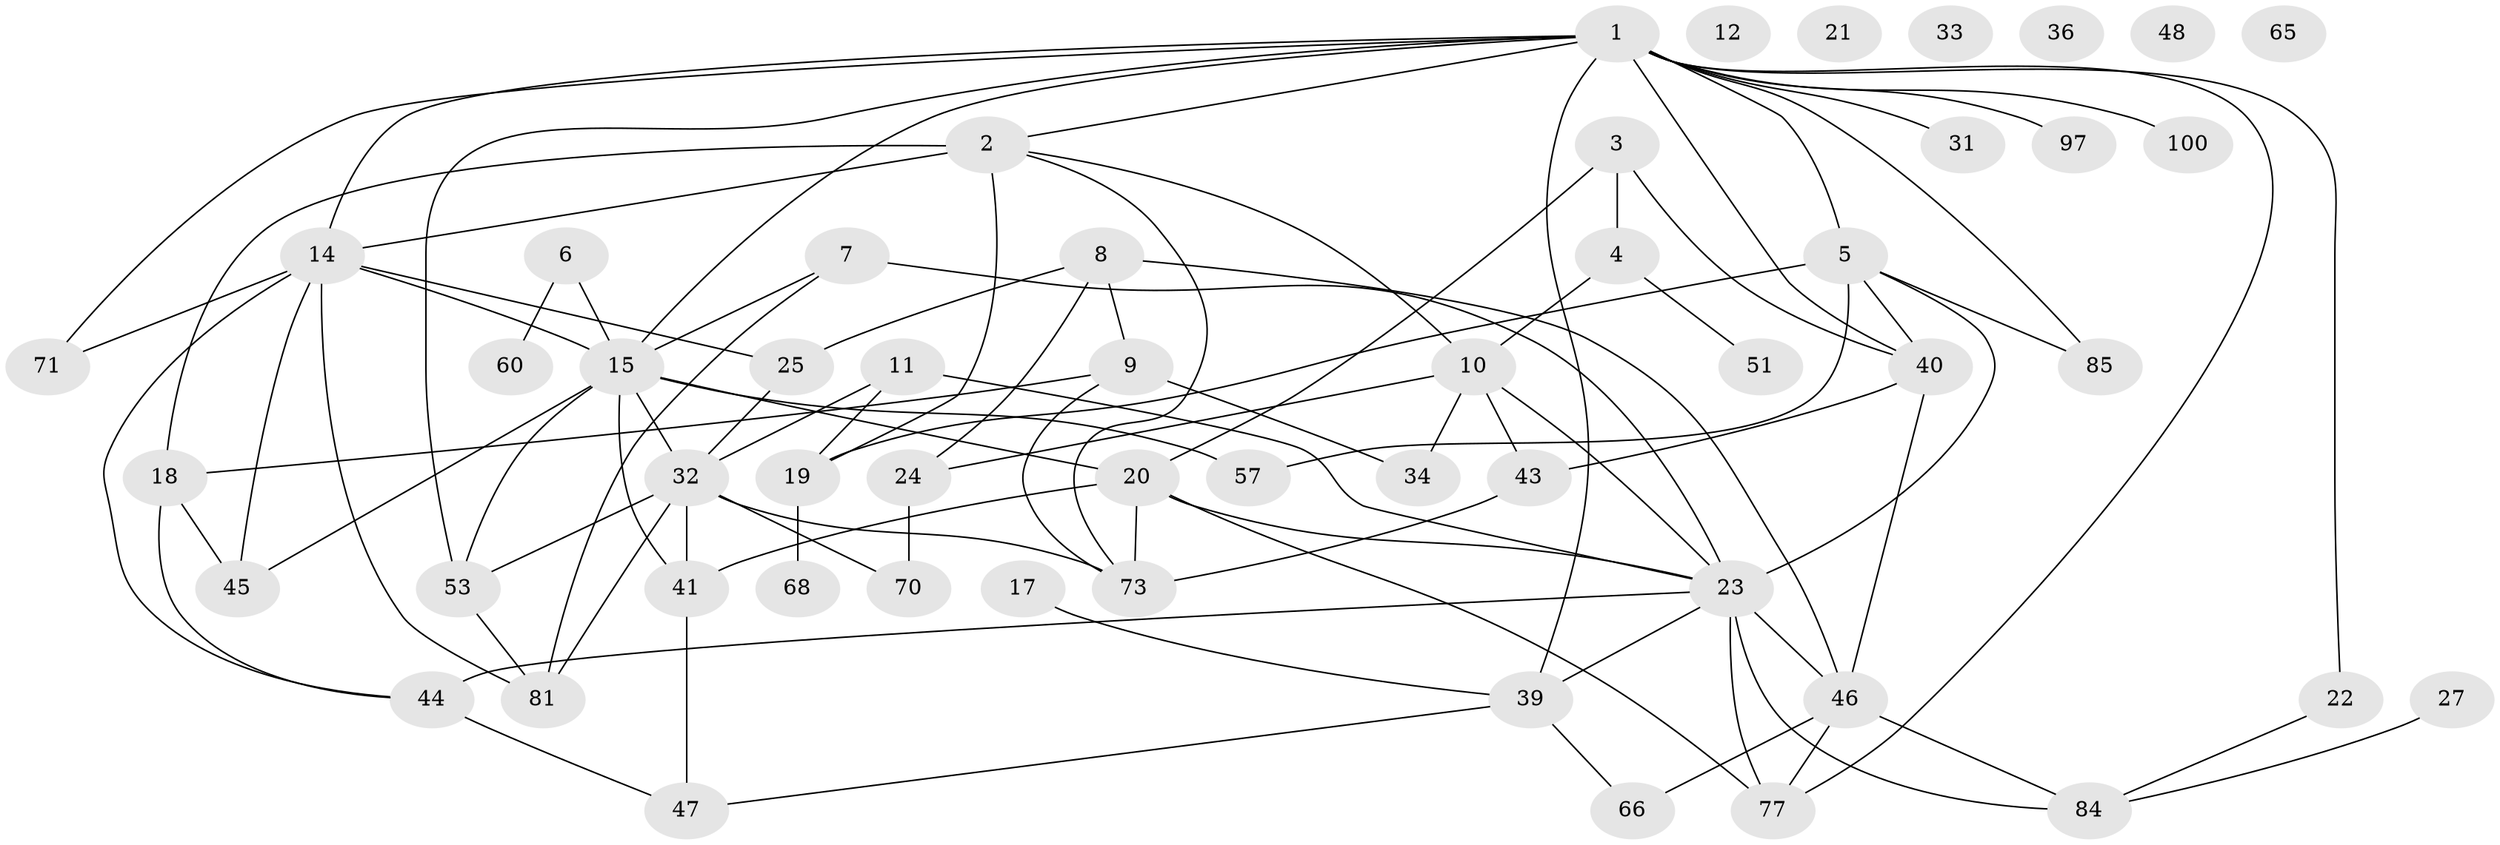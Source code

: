 // original degree distribution, {6: 0.045871559633027525, 3: 0.29357798165137616, 2: 0.1651376146788991, 4: 0.1834862385321101, 0: 0.05504587155963303, 5: 0.09174311926605505, 7: 0.01834862385321101, 1: 0.14678899082568808}
// Generated by graph-tools (version 1.1) at 2025/13/03/09/25 04:13:12]
// undirected, 54 vertices, 93 edges
graph export_dot {
graph [start="1"]
  node [color=gray90,style=filled];
  1 [super="+16+13+28"];
  2 [super="+37"];
  3;
  4;
  5 [super="+50"];
  6;
  7 [super="+91"];
  8;
  9 [super="+75"];
  10 [super="+35"];
  11;
  12;
  14 [super="+61"];
  15 [super="+74+26+54"];
  17;
  18 [super="+38"];
  19 [super="+101"];
  20 [super="+69"];
  21;
  22;
  23 [super="+49+78+56"];
  24;
  25 [super="+29+30"];
  27;
  31;
  32 [super="+109+79+52"];
  33;
  34 [super="+99"];
  36;
  39 [super="+55+93"];
  40 [super="+89+90"];
  41 [super="+83"];
  43;
  44 [super="+58"];
  45 [super="+96"];
  46 [super="+82+105+95+80"];
  47 [super="+87"];
  48;
  51;
  53 [super="+62+86"];
  57 [super="+98"];
  60;
  65;
  66 [super="+92"];
  68;
  70;
  71;
  73 [super="+94"];
  77;
  81;
  84;
  85;
  97;
  100;
  1 -- 39 [weight=2];
  1 -- 85 [weight=2];
  1 -- 71;
  1 -- 31;
  1 -- 97;
  1 -- 100;
  1 -- 40;
  1 -- 77;
  1 -- 53 [weight=2];
  1 -- 22;
  1 -- 15 [weight=2];
  1 -- 2;
  1 -- 14;
  1 -- 5;
  2 -- 18 [weight=2];
  2 -- 73;
  2 -- 10;
  2 -- 19;
  2 -- 14;
  3 -- 4;
  3 -- 40;
  3 -- 20;
  4 -- 51;
  4 -- 10;
  5 -- 19;
  5 -- 40;
  5 -- 85;
  5 -- 57;
  5 -- 23;
  6 -- 60;
  6 -- 15;
  7 -- 81;
  7 -- 15;
  7 -- 23 [weight=2];
  8 -- 24;
  8 -- 46;
  8 -- 25;
  8 -- 9;
  9 -- 34;
  9 -- 18;
  9 -- 73;
  10 -- 24;
  10 -- 34;
  10 -- 43;
  10 -- 23;
  11 -- 19;
  11 -- 23 [weight=2];
  11 -- 32;
  14 -- 45;
  14 -- 81;
  14 -- 44;
  14 -- 25;
  14 -- 71;
  14 -- 15;
  15 -- 41;
  15 -- 57;
  15 -- 45;
  15 -- 20 [weight=2];
  15 -- 32;
  15 -- 53;
  17 -- 39;
  18 -- 44;
  18 -- 45;
  19 -- 68;
  20 -- 73;
  20 -- 41;
  20 -- 77;
  20 -- 23;
  22 -- 84;
  23 -- 44 [weight=2];
  23 -- 77;
  23 -- 39 [weight=2];
  23 -- 46;
  23 -- 84;
  24 -- 70;
  25 -- 32;
  27 -- 84;
  32 -- 41;
  32 -- 70 [weight=2];
  32 -- 81;
  32 -- 53;
  32 -- 73;
  39 -- 66;
  39 -- 47;
  40 -- 46;
  40 -- 43;
  41 -- 47;
  43 -- 73;
  44 -- 47;
  46 -- 84;
  46 -- 77;
  46 -- 66;
  53 -- 81;
}
